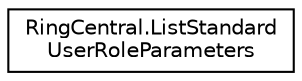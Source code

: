 digraph "Graphical Class Hierarchy"
{
 // LATEX_PDF_SIZE
  edge [fontname="Helvetica",fontsize="10",labelfontname="Helvetica",labelfontsize="10"];
  node [fontname="Helvetica",fontsize="10",shape=record];
  rankdir="LR";
  Node0 [label="RingCentral.ListStandard\lUserRoleParameters",height=0.2,width=0.4,color="black", fillcolor="white", style="filled",URL="$classRingCentral_1_1ListStandardUserRoleParameters.html",tooltip="Query parameters for operation listStandardUserRole"];
}
